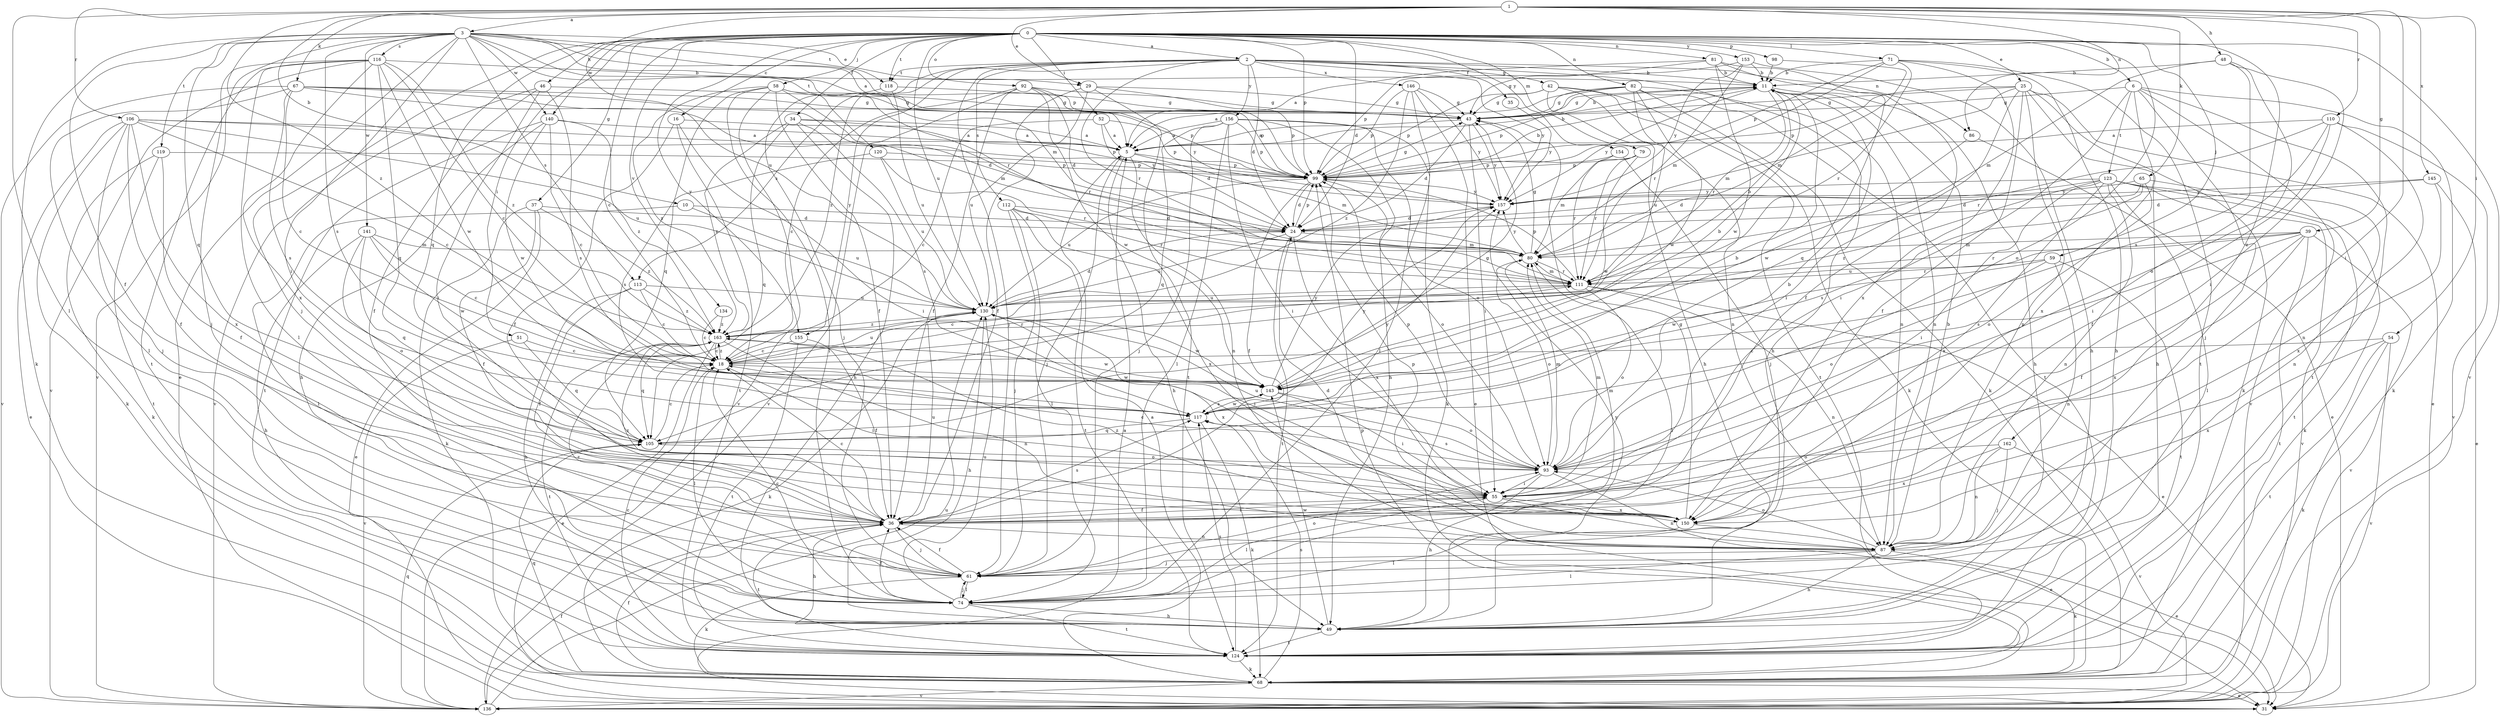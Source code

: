strict digraph  {
0;
1;
2;
3;
5;
6;
10;
11;
16;
18;
24;
25;
29;
31;
34;
35;
36;
37;
39;
42;
43;
46;
48;
49;
51;
52;
54;
55;
58;
59;
61;
65;
67;
68;
71;
74;
79;
80;
81;
82;
86;
87;
92;
93;
98;
99;
105;
106;
110;
111;
112;
113;
116;
117;
118;
119;
120;
123;
124;
130;
134;
136;
140;
141;
143;
145;
146;
150;
153;
154;
155;
156;
157;
162;
163;
0 -> 2  [label=a];
0 -> 6  [label=b];
0 -> 16  [label=c];
0 -> 18  [label=c];
0 -> 24  [label=d];
0 -> 25  [label=e];
0 -> 34  [label=f];
0 -> 37  [label=g];
0 -> 46  [label=h];
0 -> 51  [label=i];
0 -> 52  [label=i];
0 -> 58  [label=j];
0 -> 59  [label=j];
0 -> 61  [label=j];
0 -> 71  [label=l];
0 -> 79  [label=m];
0 -> 81  [label=n];
0 -> 82  [label=n];
0 -> 92  [label=o];
0 -> 93  [label=o];
0 -> 98  [label=p];
0 -> 99  [label=p];
0 -> 105  [label=q];
0 -> 118  [label=t];
0 -> 130  [label=u];
0 -> 134  [label=v];
0 -> 136  [label=v];
0 -> 140  [label=w];
0 -> 153  [label=y];
0 -> 154  [label=y];
0 -> 155  [label=y];
0 -> 162  [label=z];
1 -> 3  [label=a];
1 -> 10  [label=b];
1 -> 29  [label=e];
1 -> 39  [label=g];
1 -> 48  [label=h];
1 -> 54  [label=i];
1 -> 55  [label=i];
1 -> 65  [label=k];
1 -> 67  [label=k];
1 -> 74  [label=l];
1 -> 86  [label=n];
1 -> 106  [label=r];
1 -> 110  [label=r];
1 -> 130  [label=u];
1 -> 145  [label=x];
1 -> 163  [label=z];
2 -> 11  [label=b];
2 -> 24  [label=d];
2 -> 35  [label=f];
2 -> 42  [label=g];
2 -> 49  [label=h];
2 -> 61  [label=j];
2 -> 86  [label=n];
2 -> 111  [label=r];
2 -> 112  [label=s];
2 -> 113  [label=s];
2 -> 118  [label=t];
2 -> 146  [label=x];
2 -> 155  [label=y];
2 -> 156  [label=y];
2 -> 157  [label=y];
2 -> 163  [label=z];
3 -> 5  [label=a];
3 -> 29  [label=e];
3 -> 31  [label=e];
3 -> 36  [label=f];
3 -> 55  [label=i];
3 -> 68  [label=k];
3 -> 80  [label=m];
3 -> 99  [label=p];
3 -> 105  [label=q];
3 -> 111  [label=r];
3 -> 113  [label=s];
3 -> 116  [label=s];
3 -> 117  [label=s];
3 -> 118  [label=t];
3 -> 119  [label=t];
3 -> 120  [label=t];
3 -> 136  [label=v];
3 -> 140  [label=w];
3 -> 141  [label=w];
5 -> 11  [label=b];
5 -> 49  [label=h];
5 -> 61  [label=j];
5 -> 80  [label=m];
5 -> 87  [label=n];
5 -> 99  [label=p];
6 -> 43  [label=g];
6 -> 55  [label=i];
6 -> 61  [label=j];
6 -> 68  [label=k];
6 -> 123  [label=t];
6 -> 124  [label=t];
6 -> 136  [label=v];
6 -> 150  [label=x];
10 -> 24  [label=d];
10 -> 74  [label=l];
10 -> 130  [label=u];
11 -> 43  [label=g];
11 -> 49  [label=h];
11 -> 87  [label=n];
11 -> 111  [label=r];
11 -> 157  [label=y];
16 -> 5  [label=a];
16 -> 36  [label=f];
16 -> 55  [label=i];
16 -> 124  [label=t];
18 -> 11  [label=b];
18 -> 55  [label=i];
18 -> 74  [label=l];
18 -> 111  [label=r];
18 -> 130  [label=u];
18 -> 143  [label=w];
18 -> 163  [label=z];
24 -> 80  [label=m];
24 -> 99  [label=p];
24 -> 124  [label=t];
24 -> 130  [label=u];
24 -> 150  [label=x];
25 -> 31  [label=e];
25 -> 36  [label=f];
25 -> 43  [label=g];
25 -> 49  [label=h];
25 -> 55  [label=i];
25 -> 68  [label=k];
25 -> 80  [label=m];
25 -> 87  [label=n];
25 -> 99  [label=p];
29 -> 36  [label=f];
29 -> 43  [label=g];
29 -> 99  [label=p];
29 -> 124  [label=t];
29 -> 130  [label=u];
31 -> 5  [label=a];
34 -> 5  [label=a];
34 -> 49  [label=h];
34 -> 99  [label=p];
34 -> 105  [label=q];
34 -> 117  [label=s];
34 -> 163  [label=z];
35 -> 157  [label=y];
36 -> 18  [label=c];
36 -> 49  [label=h];
36 -> 55  [label=i];
36 -> 61  [label=j];
36 -> 80  [label=m];
36 -> 87  [label=n];
36 -> 117  [label=s];
36 -> 124  [label=t];
36 -> 130  [label=u];
36 -> 163  [label=z];
37 -> 24  [label=d];
37 -> 31  [label=e];
37 -> 36  [label=f];
37 -> 68  [label=k];
37 -> 163  [label=z];
39 -> 36  [label=f];
39 -> 80  [label=m];
39 -> 111  [label=r];
39 -> 117  [label=s];
39 -> 124  [label=t];
39 -> 130  [label=u];
39 -> 136  [label=v];
39 -> 150  [label=x];
42 -> 43  [label=g];
42 -> 49  [label=h];
42 -> 68  [label=k];
42 -> 87  [label=n];
42 -> 99  [label=p];
42 -> 124  [label=t];
43 -> 5  [label=a];
43 -> 11  [label=b];
43 -> 24  [label=d];
43 -> 55  [label=i];
43 -> 157  [label=y];
46 -> 36  [label=f];
46 -> 43  [label=g];
46 -> 55  [label=i];
46 -> 117  [label=s];
46 -> 136  [label=v];
48 -> 11  [label=b];
48 -> 55  [label=i];
48 -> 80  [label=m];
48 -> 93  [label=o];
48 -> 117  [label=s];
49 -> 124  [label=t];
49 -> 143  [label=w];
49 -> 157  [label=y];
51 -> 18  [label=c];
51 -> 105  [label=q];
51 -> 136  [label=v];
52 -> 5  [label=a];
52 -> 18  [label=c];
52 -> 24  [label=d];
52 -> 99  [label=p];
54 -> 18  [label=c];
54 -> 68  [label=k];
54 -> 124  [label=t];
54 -> 136  [label=v];
54 -> 150  [label=x];
55 -> 36  [label=f];
55 -> 74  [label=l];
55 -> 80  [label=m];
55 -> 87  [label=n];
55 -> 150  [label=x];
58 -> 36  [label=f];
58 -> 43  [label=g];
58 -> 74  [label=l];
58 -> 99  [label=p];
58 -> 105  [label=q];
58 -> 111  [label=r];
58 -> 136  [label=v];
58 -> 163  [label=z];
59 -> 87  [label=n];
59 -> 93  [label=o];
59 -> 111  [label=r];
59 -> 124  [label=t];
59 -> 143  [label=w];
61 -> 36  [label=f];
61 -> 68  [label=k];
61 -> 74  [label=l];
61 -> 93  [label=o];
61 -> 163  [label=z];
65 -> 24  [label=d];
65 -> 87  [label=n];
65 -> 93  [label=o];
65 -> 117  [label=s];
65 -> 157  [label=y];
67 -> 18  [label=c];
67 -> 24  [label=d];
67 -> 43  [label=g];
67 -> 74  [label=l];
67 -> 80  [label=m];
67 -> 99  [label=p];
67 -> 117  [label=s];
67 -> 136  [label=v];
68 -> 5  [label=a];
68 -> 31  [label=e];
68 -> 36  [label=f];
68 -> 99  [label=p];
68 -> 105  [label=q];
68 -> 117  [label=s];
68 -> 136  [label=v];
71 -> 11  [label=b];
71 -> 49  [label=h];
71 -> 80  [label=m];
71 -> 99  [label=p];
71 -> 111  [label=r];
71 -> 124  [label=t];
71 -> 150  [label=x];
74 -> 18  [label=c];
74 -> 36  [label=f];
74 -> 49  [label=h];
74 -> 61  [label=j];
74 -> 124  [label=t];
74 -> 130  [label=u];
79 -> 80  [label=m];
79 -> 99  [label=p];
79 -> 111  [label=r];
79 -> 143  [label=w];
80 -> 43  [label=g];
80 -> 74  [label=l];
80 -> 93  [label=o];
80 -> 111  [label=r];
80 -> 157  [label=y];
81 -> 5  [label=a];
81 -> 11  [label=b];
81 -> 36  [label=f];
81 -> 43  [label=g];
81 -> 105  [label=q];
81 -> 143  [label=w];
82 -> 5  [label=a];
82 -> 43  [label=g];
82 -> 68  [label=k];
82 -> 87  [label=n];
82 -> 99  [label=p];
82 -> 124  [label=t];
82 -> 130  [label=u];
82 -> 143  [label=w];
86 -> 31  [label=e];
86 -> 143  [label=w];
87 -> 11  [label=b];
87 -> 24  [label=d];
87 -> 49  [label=h];
87 -> 61  [label=j];
87 -> 68  [label=k];
87 -> 74  [label=l];
87 -> 93  [label=o];
87 -> 99  [label=p];
92 -> 18  [label=c];
92 -> 24  [label=d];
92 -> 36  [label=f];
92 -> 43  [label=g];
92 -> 136  [label=v];
92 -> 143  [label=w];
92 -> 157  [label=y];
93 -> 11  [label=b];
93 -> 18  [label=c];
93 -> 31  [label=e];
93 -> 49  [label=h];
93 -> 55  [label=i];
93 -> 80  [label=m];
93 -> 99  [label=p];
93 -> 117  [label=s];
93 -> 130  [label=u];
98 -> 11  [label=b];
98 -> 80  [label=m];
99 -> 11  [label=b];
99 -> 24  [label=d];
99 -> 36  [label=f];
99 -> 43  [label=g];
99 -> 93  [label=o];
99 -> 130  [label=u];
99 -> 157  [label=y];
105 -> 18  [label=c];
105 -> 93  [label=o];
105 -> 157  [label=y];
106 -> 5  [label=a];
106 -> 18  [label=c];
106 -> 31  [label=e];
106 -> 36  [label=f];
106 -> 61  [label=j];
106 -> 68  [label=k];
106 -> 130  [label=u];
106 -> 150  [label=x];
106 -> 157  [label=y];
110 -> 5  [label=a];
110 -> 36  [label=f];
110 -> 55  [label=i];
110 -> 87  [label=n];
110 -> 111  [label=r];
110 -> 136  [label=v];
111 -> 11  [label=b];
111 -> 18  [label=c];
111 -> 31  [label=e];
111 -> 80  [label=m];
111 -> 87  [label=n];
111 -> 93  [label=o];
111 -> 99  [label=p];
111 -> 130  [label=u];
112 -> 24  [label=d];
112 -> 61  [label=j];
112 -> 74  [label=l];
112 -> 111  [label=r];
112 -> 124  [label=t];
112 -> 150  [label=x];
113 -> 18  [label=c];
113 -> 36  [label=f];
113 -> 49  [label=h];
113 -> 130  [label=u];
113 -> 163  [label=z];
116 -> 11  [label=b];
116 -> 18  [label=c];
116 -> 61  [label=j];
116 -> 74  [label=l];
116 -> 105  [label=q];
116 -> 124  [label=t];
116 -> 136  [label=v];
116 -> 143  [label=w];
116 -> 150  [label=x];
116 -> 163  [label=z];
117 -> 11  [label=b];
117 -> 68  [label=k];
117 -> 105  [label=q];
117 -> 143  [label=w];
117 -> 157  [label=y];
118 -> 43  [label=g];
118 -> 61  [label=j];
118 -> 130  [label=u];
119 -> 36  [label=f];
119 -> 68  [label=k];
119 -> 99  [label=p];
119 -> 124  [label=t];
120 -> 99  [label=p];
120 -> 111  [label=r];
120 -> 117  [label=s];
120 -> 130  [label=u];
123 -> 24  [label=d];
123 -> 55  [label=i];
123 -> 68  [label=k];
123 -> 74  [label=l];
123 -> 87  [label=n];
123 -> 124  [label=t];
123 -> 136  [label=v];
123 -> 150  [label=x];
123 -> 157  [label=y];
123 -> 163  [label=z];
124 -> 18  [label=c];
124 -> 68  [label=k];
124 -> 117  [label=s];
130 -> 24  [label=d];
130 -> 49  [label=h];
130 -> 55  [label=i];
130 -> 68  [label=k];
130 -> 143  [label=w];
130 -> 150  [label=x];
130 -> 163  [label=z];
134 -> 18  [label=c];
134 -> 163  [label=z];
136 -> 36  [label=f];
136 -> 105  [label=q];
136 -> 130  [label=u];
140 -> 5  [label=a];
140 -> 18  [label=c];
140 -> 49  [label=h];
140 -> 124  [label=t];
140 -> 143  [label=w];
140 -> 163  [label=z];
141 -> 18  [label=c];
141 -> 49  [label=h];
141 -> 80  [label=m];
141 -> 93  [label=o];
141 -> 105  [label=q];
141 -> 143  [label=w];
143 -> 43  [label=g];
143 -> 55  [label=i];
143 -> 93  [label=o];
143 -> 117  [label=s];
143 -> 157  [label=y];
145 -> 24  [label=d];
145 -> 31  [label=e];
145 -> 150  [label=x];
145 -> 157  [label=y];
146 -> 31  [label=e];
146 -> 43  [label=g];
146 -> 74  [label=l];
146 -> 99  [label=p];
146 -> 157  [label=y];
146 -> 163  [label=z];
150 -> 31  [label=e];
150 -> 43  [label=g];
150 -> 74  [label=l];
150 -> 163  [label=z];
153 -> 11  [label=b];
153 -> 49  [label=h];
153 -> 99  [label=p];
153 -> 111  [label=r];
153 -> 157  [label=y];
154 -> 61  [label=j];
154 -> 99  [label=p];
154 -> 111  [label=r];
155 -> 18  [label=c];
155 -> 36  [label=f];
155 -> 124  [label=t];
156 -> 5  [label=a];
156 -> 49  [label=h];
156 -> 55  [label=i];
156 -> 61  [label=j];
156 -> 68  [label=k];
156 -> 74  [label=l];
156 -> 93  [label=o];
156 -> 99  [label=p];
156 -> 105  [label=q];
157 -> 24  [label=d];
162 -> 61  [label=j];
162 -> 87  [label=n];
162 -> 93  [label=o];
162 -> 136  [label=v];
162 -> 150  [label=x];
163 -> 18  [label=c];
163 -> 31  [label=e];
163 -> 87  [label=n];
163 -> 105  [label=q];
163 -> 124  [label=t];
163 -> 143  [label=w];
}
